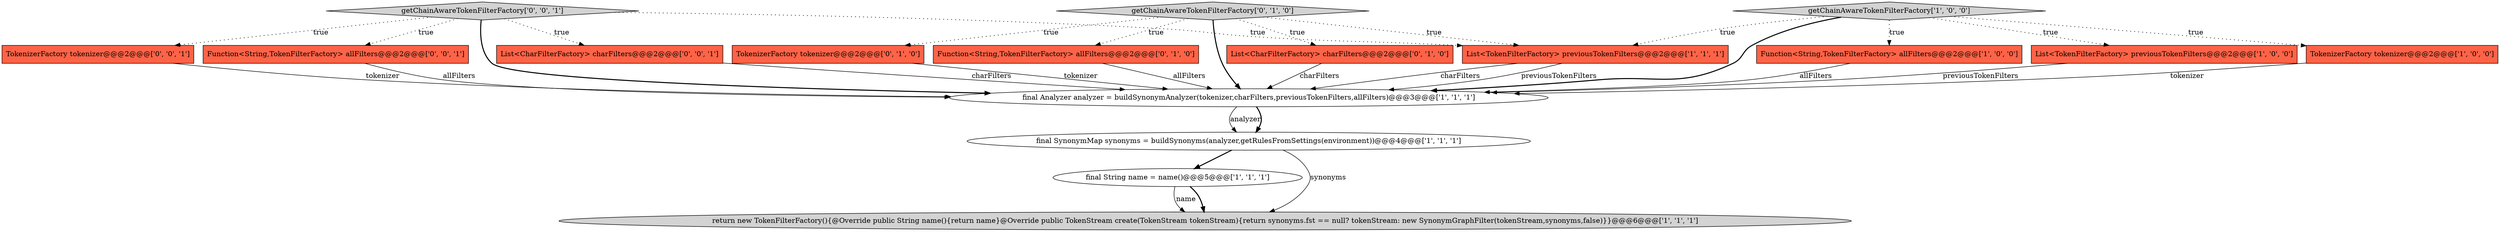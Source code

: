 digraph {
14 [style = filled, label = "TokenizerFactory tokenizer@@@2@@@['0', '0', '1']", fillcolor = tomato, shape = box image = "AAA0AAABBB3BBB"];
16 [style = filled, label = "Function<String,TokenFilterFactory> allFilters@@@2@@@['0', '0', '1']", fillcolor = tomato, shape = box image = "AAA0AAABBB3BBB"];
7 [style = filled, label = "getChainAwareTokenFilterFactory['1', '0', '0']", fillcolor = lightgray, shape = diamond image = "AAA0AAABBB1BBB"];
9 [style = filled, label = "TokenizerFactory tokenizer@@@2@@@['0', '1', '0']", fillcolor = tomato, shape = box image = "AAA0AAABBB2BBB"];
8 [style = filled, label = "final String name = name()@@@5@@@['1', '1', '1']", fillcolor = white, shape = ellipse image = "AAA0AAABBB1BBB"];
1 [style = filled, label = "Function<String,TokenFilterFactory> allFilters@@@2@@@['1', '0', '0']", fillcolor = tomato, shape = box image = "AAA0AAABBB1BBB"];
11 [style = filled, label = "List<CharFilterFactory> charFilters@@@2@@@['0', '1', '0']", fillcolor = tomato, shape = box image = "AAA0AAABBB2BBB"];
6 [style = filled, label = "return new TokenFilterFactory(){@Override public String name(){return name}@Override public TokenStream create(TokenStream tokenStream){return synonyms.fst == null? tokenStream: new SynonymGraphFilter(tokenStream,synonyms,false)}}@@@6@@@['1', '1', '1']", fillcolor = lightgray, shape = ellipse image = "AAA0AAABBB1BBB"];
13 [style = filled, label = "List<CharFilterFactory> charFilters@@@2@@@['0', '0', '1']", fillcolor = tomato, shape = box image = "AAA0AAABBB3BBB"];
4 [style = filled, label = "final SynonymMap synonyms = buildSynonyms(analyzer,getRulesFromSettings(environment))@@@4@@@['1', '1', '1']", fillcolor = white, shape = ellipse image = "AAA0AAABBB1BBB"];
3 [style = filled, label = "final Analyzer analyzer = buildSynonymAnalyzer(tokenizer,charFilters,previousTokenFilters,allFilters)@@@3@@@['1', '1', '1']", fillcolor = white, shape = ellipse image = "AAA0AAABBB1BBB"];
5 [style = filled, label = "List<TokenFilterFactory> previousTokenFilters@@@2@@@['1', '1', '1']", fillcolor = tomato, shape = box image = "AAA0AAABBB1BBB"];
15 [style = filled, label = "getChainAwareTokenFilterFactory['0', '0', '1']", fillcolor = lightgray, shape = diamond image = "AAA0AAABBB3BBB"];
12 [style = filled, label = "Function<String,TokenFilterFactory> allFilters@@@2@@@['0', '1', '0']", fillcolor = tomato, shape = box image = "AAA0AAABBB2BBB"];
10 [style = filled, label = "getChainAwareTokenFilterFactory['0', '1', '0']", fillcolor = lightgray, shape = diamond image = "AAA0AAABBB2BBB"];
2 [style = filled, label = "List<TokenFilterFactory> previousTokenFilters@@@2@@@['1', '0', '0']", fillcolor = tomato, shape = box image = "AAA0AAABBB1BBB"];
0 [style = filled, label = "TokenizerFactory tokenizer@@@2@@@['1', '0', '0']", fillcolor = tomato, shape = box image = "AAA0AAABBB1BBB"];
7->2 [style = dotted, label="true"];
14->3 [style = solid, label="tokenizer"];
15->13 [style = dotted, label="true"];
0->3 [style = solid, label="tokenizer"];
10->12 [style = dotted, label="true"];
1->3 [style = solid, label="allFilters"];
4->8 [style = bold, label=""];
7->1 [style = dotted, label="true"];
8->6 [style = bold, label=""];
5->3 [style = solid, label="charFilters"];
16->3 [style = solid, label="allFilters"];
9->3 [style = solid, label="tokenizer"];
10->3 [style = bold, label=""];
7->5 [style = dotted, label="true"];
7->3 [style = bold, label=""];
15->5 [style = dotted, label="true"];
3->4 [style = solid, label="analyzer"];
13->3 [style = solid, label="charFilters"];
15->3 [style = bold, label=""];
15->16 [style = dotted, label="true"];
7->0 [style = dotted, label="true"];
8->6 [style = solid, label="name"];
2->3 [style = solid, label="previousTokenFilters"];
11->3 [style = solid, label="charFilters"];
5->3 [style = solid, label="previousTokenFilters"];
12->3 [style = solid, label="allFilters"];
15->14 [style = dotted, label="true"];
10->11 [style = dotted, label="true"];
4->6 [style = solid, label="synonyms"];
10->9 [style = dotted, label="true"];
3->4 [style = bold, label=""];
10->5 [style = dotted, label="true"];
}

